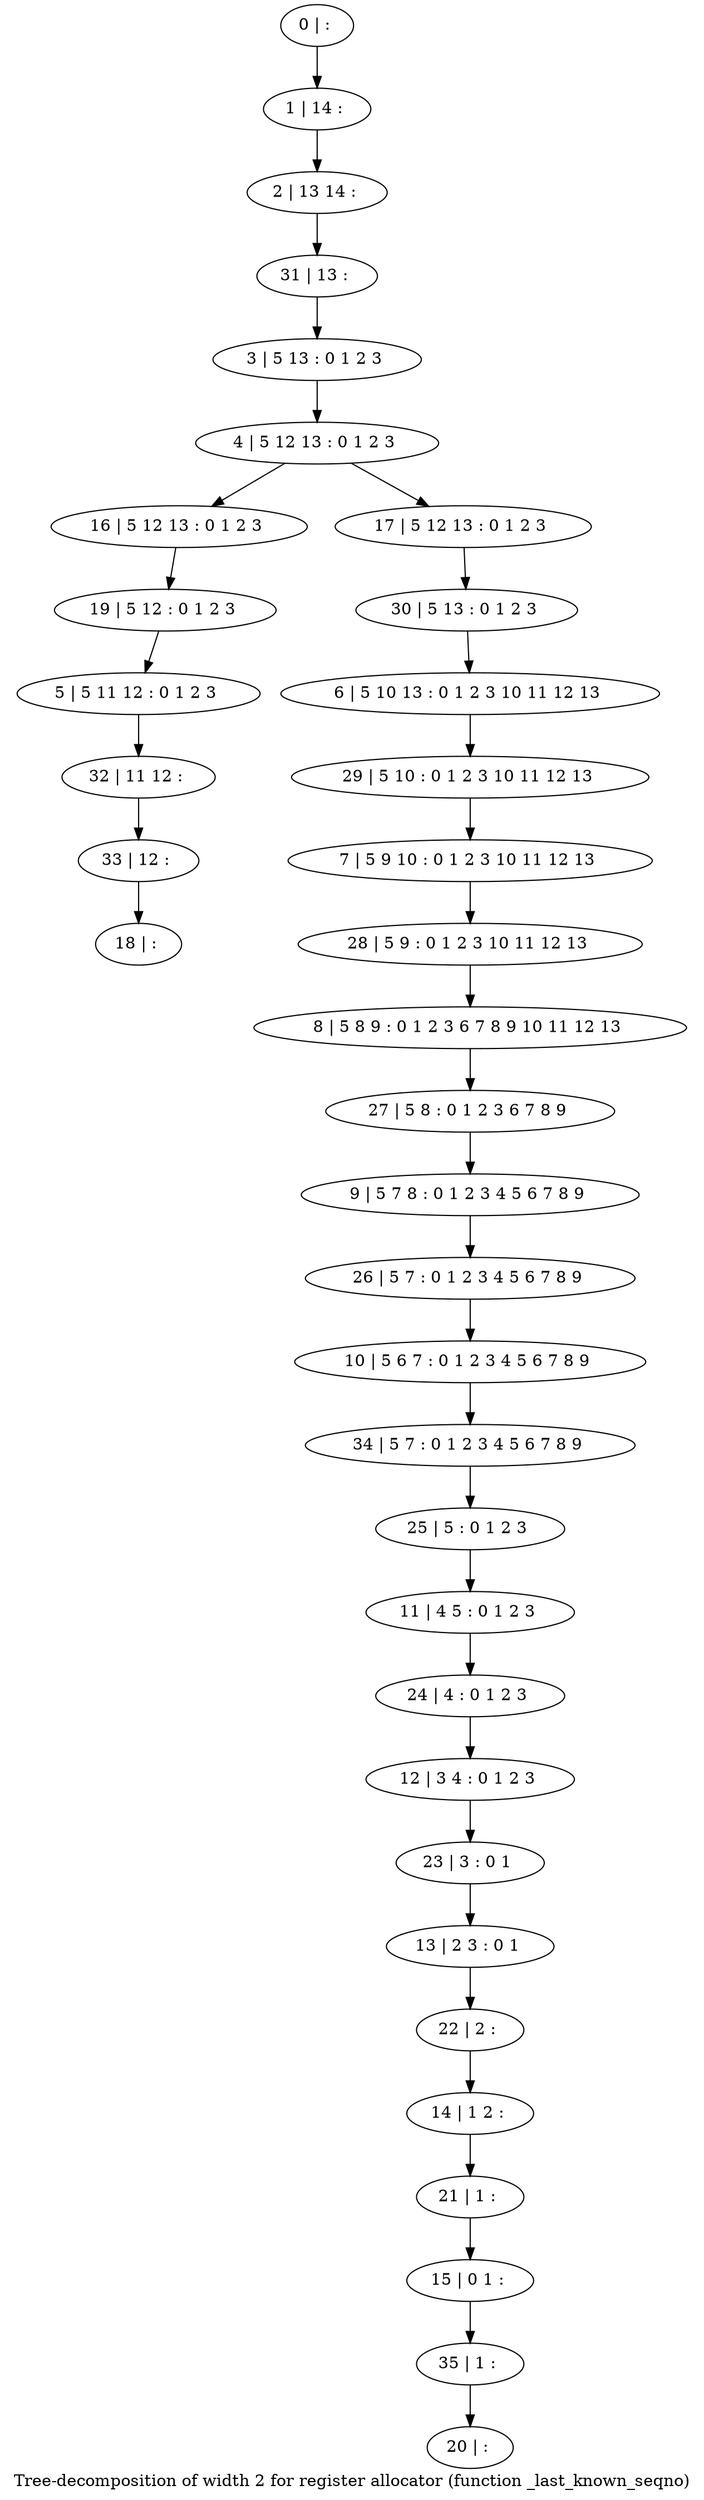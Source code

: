digraph G {
graph [label="Tree-decomposition of width 2 for register allocator (function _last_known_seqno)"]
0[label="0 | : "];
1[label="1 | 14 : "];
2[label="2 | 13 14 : "];
3[label="3 | 5 13 : 0 1 2 3 "];
4[label="4 | 5 12 13 : 0 1 2 3 "];
5[label="5 | 5 11 12 : 0 1 2 3 "];
6[label="6 | 5 10 13 : 0 1 2 3 10 11 12 13 "];
7[label="7 | 5 9 10 : 0 1 2 3 10 11 12 13 "];
8[label="8 | 5 8 9 : 0 1 2 3 6 7 8 9 10 11 12 13 "];
9[label="9 | 5 7 8 : 0 1 2 3 4 5 6 7 8 9 "];
10[label="10 | 5 6 7 : 0 1 2 3 4 5 6 7 8 9 "];
11[label="11 | 4 5 : 0 1 2 3 "];
12[label="12 | 3 4 : 0 1 2 3 "];
13[label="13 | 2 3 : 0 1 "];
14[label="14 | 1 2 : "];
15[label="15 | 0 1 : "];
16[label="16 | 5 12 13 : 0 1 2 3 "];
17[label="17 | 5 12 13 : 0 1 2 3 "];
18[label="18 | : "];
19[label="19 | 5 12 : 0 1 2 3 "];
20[label="20 | : "];
21[label="21 | 1 : "];
22[label="22 | 2 : "];
23[label="23 | 3 : 0 1 "];
24[label="24 | 4 : 0 1 2 3 "];
25[label="25 | 5 : 0 1 2 3 "];
26[label="26 | 5 7 : 0 1 2 3 4 5 6 7 8 9 "];
27[label="27 | 5 8 : 0 1 2 3 6 7 8 9 "];
28[label="28 | 5 9 : 0 1 2 3 10 11 12 13 "];
29[label="29 | 5 10 : 0 1 2 3 10 11 12 13 "];
30[label="30 | 5 13 : 0 1 2 3 "];
31[label="31 | 13 : "];
32[label="32 | 11 12 : "];
33[label="33 | 12 : "];
34[label="34 | 5 7 : 0 1 2 3 4 5 6 7 8 9 "];
35[label="35 | 1 : "];
0->1 ;
1->2 ;
3->4 ;
4->16 ;
4->17 ;
19->5 ;
16->19 ;
21->15 ;
14->21 ;
22->14 ;
13->22 ;
23->13 ;
12->23 ;
24->12 ;
11->24 ;
25->11 ;
26->10 ;
9->26 ;
27->9 ;
8->27 ;
28->8 ;
7->28 ;
29->7 ;
6->29 ;
30->6 ;
17->30 ;
31->3 ;
2->31 ;
5->32 ;
33->18 ;
32->33 ;
34->25 ;
10->34 ;
35->20 ;
15->35 ;
}
